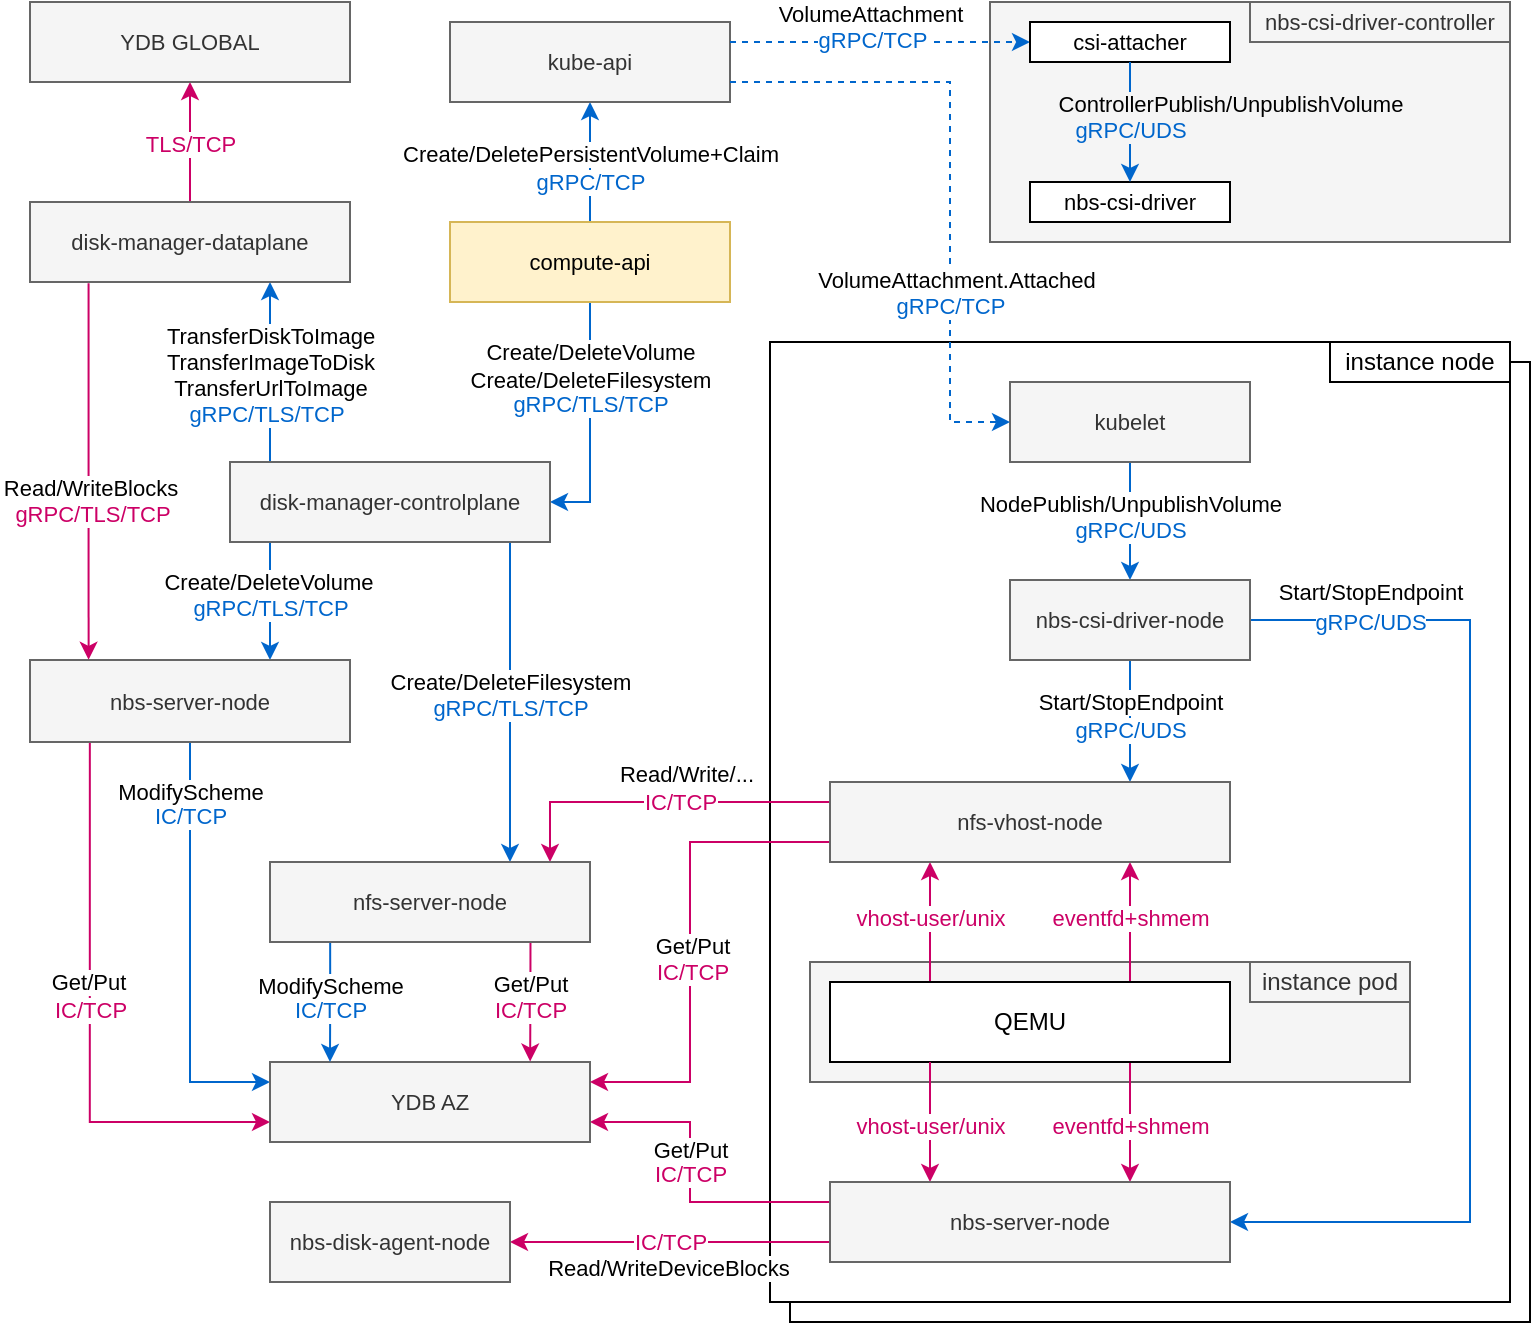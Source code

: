 <mxfile version="24.7.8">
  <diagram name="Page-1" id="2YBvvXClWsGukQMizWep">
    <mxGraphModel dx="1561" dy="542" grid="1" gridSize="10" guides="1" tooltips="1" connect="1" arrows="1" fold="1" page="1" pageScale="1" pageWidth="850" pageHeight="1100" math="0" shadow="0">
      <root>
        <mxCell id="0" />
        <mxCell id="1" parent="0" />
        <mxCell id="SC2MUnvsw7bclkBW79nd-76" value="" style="rounded=0;whiteSpace=wrap;html=1;fillColor=#f5f5f5;fontColor=#333333;strokeColor=#666666;" vertex="1" parent="1">
          <mxGeometry x="200" y="140" width="260" height="120" as="geometry" />
        </mxCell>
        <mxCell id="Xv-uowMnBE21GLggtnpt-47" style="edgeStyle=orthogonalEdgeStyle;rounded=0;orthogonalLoop=1;jettySize=auto;html=1;entryX=0.75;entryY=0;entryDx=0;entryDy=0;strokeColor=#0066CC;exitX=0.25;exitY=1;exitDx=0;exitDy=0;" parent="1" source="_0tyfMGEkezi1Wn5K47d-30" target="mKCn0pQEpmRzFZVJy1wr-6" edge="1">
          <mxGeometry relative="1" as="geometry">
            <Array as="points">
              <mxPoint x="-160" y="406" />
            </Array>
          </mxGeometry>
        </mxCell>
        <mxCell id="Xv-uowMnBE21GLggtnpt-48" value="gRPC/TLS/TCP" style="edgeLabel;html=1;align=center;verticalAlign=middle;resizable=0;points=[];fontColor=#0066CC;" parent="Xv-uowMnBE21GLggtnpt-47" vertex="1" connectable="0">
          <mxGeometry x="-0.001" relative="1" as="geometry">
            <mxPoint y="17" as="offset" />
          </mxGeometry>
        </mxCell>
        <mxCell id="Xv-uowMnBE21GLggtnpt-68" value="Create/DeleteVolume" style="edgeLabel;html=1;align=center;verticalAlign=middle;resizable=0;points=[];" parent="Xv-uowMnBE21GLggtnpt-47" vertex="1" connectable="0">
          <mxGeometry x="-0.856" relative="1" as="geometry">
            <mxPoint x="-19" y="24" as="offset" />
          </mxGeometry>
        </mxCell>
        <mxCell id="mKCn0pQEpmRzFZVJy1wr-146" value="" style="rounded=0;whiteSpace=wrap;html=1;verticalAlign=top;align=left;labelBackgroundColor=none;" parent="1" vertex="1">
          <mxGeometry x="100" y="320" width="370" height="480" as="geometry" />
        </mxCell>
        <mxCell id="mKCn0pQEpmRzFZVJy1wr-39" value="" style="rounded=0;whiteSpace=wrap;html=1;verticalAlign=top;align=left;labelBackgroundColor=none;" parent="1" vertex="1">
          <mxGeometry x="90" y="310" width="370" height="480" as="geometry" />
        </mxCell>
        <mxCell id="Xv-uowMnBE21GLggtnpt-5" style="edgeStyle=orthogonalEdgeStyle;rounded=0;orthogonalLoop=1;jettySize=auto;html=1;entryX=0.5;entryY=0;entryDx=0;entryDy=0;strokeColor=#0066CC;exitX=0.5;exitY=1;exitDx=0;exitDy=0;" parent="1" source="mKCn0pQEpmRzFZVJy1wr-2" target="mKCn0pQEpmRzFZVJy1wr-4" edge="1">
          <mxGeometry relative="1" as="geometry" />
        </mxCell>
        <mxCell id="Xv-uowMnBE21GLggtnpt-7" value="gRPC/UDS" style="edgeLabel;html=1;align=center;verticalAlign=middle;resizable=0;points=[];fontColor=#0066CC;" parent="Xv-uowMnBE21GLggtnpt-5" vertex="1" connectable="0">
          <mxGeometry x="-0.017" relative="1" as="geometry">
            <mxPoint y="5" as="offset" />
          </mxGeometry>
        </mxCell>
        <mxCell id="SC2MUnvsw7bclkBW79nd-106" value="NodePublish/UnpublishVolume" style="edgeLabel;html=1;align=center;verticalAlign=middle;resizable=0;points=[];" vertex="1" connectable="0" parent="Xv-uowMnBE21GLggtnpt-5">
          <mxGeometry x="-0.503" relative="1" as="geometry">
            <mxPoint y="6" as="offset" />
          </mxGeometry>
        </mxCell>
        <mxCell id="mKCn0pQEpmRzFZVJy1wr-2" value="kubelet" style="rounded=0;whiteSpace=wrap;html=1;fontSize=11;fillColor=#f5f5f5;strokeColor=#666666;fontColor=#333333;" parent="1" vertex="1">
          <mxGeometry x="210" y="330" width="120" height="40" as="geometry" />
        </mxCell>
        <mxCell id="Xv-uowMnBE21GLggtnpt-4" style="edgeStyle=orthogonalEdgeStyle;rounded=0;orthogonalLoop=1;jettySize=auto;html=1;entryX=0.75;entryY=0;entryDx=0;entryDy=0;strokeColor=#0066CC;exitX=0.5;exitY=1;exitDx=0;exitDy=0;" parent="1" source="mKCn0pQEpmRzFZVJy1wr-4" target="_0tyfMGEkezi1Wn5K47d-60" edge="1">
          <mxGeometry relative="1" as="geometry" />
        </mxCell>
        <mxCell id="Xv-uowMnBE21GLggtnpt-21" value="gRPC/UDS" style="edgeLabel;html=1;align=center;verticalAlign=middle;resizable=0;points=[];fontColor=#0066CC;" parent="Xv-uowMnBE21GLggtnpt-4" vertex="1" connectable="0">
          <mxGeometry x="-0.032" relative="1" as="geometry">
            <mxPoint y="5" as="offset" />
          </mxGeometry>
        </mxCell>
        <mxCell id="qlmGw0hflqmHRQ1-sKof-2" value="Start/StopEndpoint" style="edgeLabel;html=1;align=center;verticalAlign=middle;resizable=0;points=[];" parent="Xv-uowMnBE21GLggtnpt-4" vertex="1" connectable="0">
          <mxGeometry x="0.738" y="-2" relative="1" as="geometry">
            <mxPoint x="2" y="-32" as="offset" />
          </mxGeometry>
        </mxCell>
        <mxCell id="Xv-uowMnBE21GLggtnpt-31" style="edgeStyle=orthogonalEdgeStyle;rounded=0;orthogonalLoop=1;jettySize=auto;html=1;exitX=1;exitY=0.5;exitDx=0;exitDy=0;entryX=1;entryY=0.5;entryDx=0;entryDy=0;fontColor=#0066CC;strokeColor=#0066CC;" parent="1" source="mKCn0pQEpmRzFZVJy1wr-4" target="mKCn0pQEpmRzFZVJy1wr-47" edge="1">
          <mxGeometry relative="1" as="geometry">
            <Array as="points">
              <mxPoint x="440" y="449" />
              <mxPoint x="440" y="750" />
            </Array>
          </mxGeometry>
        </mxCell>
        <mxCell id="Xv-uowMnBE21GLggtnpt-32" value="gRPC/UDS" style="edgeLabel;html=1;align=center;verticalAlign=middle;resizable=0;points=[];fontColor=#0066CC;" parent="Xv-uowMnBE21GLggtnpt-31" vertex="1" connectable="0">
          <mxGeometry x="-0.022" relative="1" as="geometry">
            <mxPoint x="-50" y="-149" as="offset" />
          </mxGeometry>
        </mxCell>
        <mxCell id="qlmGw0hflqmHRQ1-sKof-6" value="Start/StopEndpoint" style="edgeLabel;html=1;align=center;verticalAlign=middle;resizable=0;points=[];" parent="Xv-uowMnBE21GLggtnpt-31" vertex="1" connectable="0">
          <mxGeometry x="-0.296" y="1" relative="1" as="geometry">
            <mxPoint x="-51" y="-91" as="offset" />
          </mxGeometry>
        </mxCell>
        <mxCell id="mKCn0pQEpmRzFZVJy1wr-4" value="nbs-csi-driver-node" style="rounded=0;whiteSpace=wrap;html=1;fontSize=11;fillColor=#f5f5f5;fontColor=#333333;strokeColor=#666666;" parent="1" vertex="1">
          <mxGeometry x="210" y="429" width="120" height="40" as="geometry" />
        </mxCell>
        <mxCell id="Xv-uowMnBE21GLggtnpt-45" value="" style="edgeStyle=orthogonalEdgeStyle;rounded=0;orthogonalLoop=1;jettySize=auto;html=1;entryX=0;entryY=0.75;entryDx=0;entryDy=0;exitX=0.187;exitY=1;exitDx=0;exitDy=0;strokeColor=#CC0066;exitPerimeter=0;" parent="1" source="mKCn0pQEpmRzFZVJy1wr-6" target="mKCn0pQEpmRzFZVJy1wr-110" edge="1">
          <mxGeometry x="-0.032" relative="1" as="geometry">
            <mxPoint x="-220.16" y="481.005" as="sourcePoint" />
            <mxPoint x="-140" y="679.8" as="targetPoint" />
            <Array as="points">
              <mxPoint x="-250" y="700" />
            </Array>
            <mxPoint as="offset" />
          </mxGeometry>
        </mxCell>
        <mxCell id="Xv-uowMnBE21GLggtnpt-59" value="IC/TCP" style="edgeLabel;html=1;align=center;verticalAlign=middle;resizable=0;points=[];fontColor=#CC0066;" parent="Xv-uowMnBE21GLggtnpt-45" vertex="1" connectable="0">
          <mxGeometry x="0.031" y="-1" relative="1" as="geometry">
            <mxPoint x="1" y="-11" as="offset" />
          </mxGeometry>
        </mxCell>
        <mxCell id="Xv-uowMnBE21GLggtnpt-77" value="Get/Put" style="edgeLabel;html=1;align=center;verticalAlign=middle;resizable=0;points=[];" parent="Xv-uowMnBE21GLggtnpt-45" vertex="1" connectable="0">
          <mxGeometry x="-0.086" relative="1" as="geometry">
            <mxPoint x="-1" y="-8" as="offset" />
          </mxGeometry>
        </mxCell>
        <mxCell id="Xv-uowMnBE21GLggtnpt-50" style="edgeStyle=orthogonalEdgeStyle;rounded=0;orthogonalLoop=1;jettySize=auto;html=1;entryX=0;entryY=0.25;entryDx=0;entryDy=0;exitX=0.5;exitY=1;exitDx=0;exitDy=0;strokeColor=#0066CC;" parent="1" source="mKCn0pQEpmRzFZVJy1wr-6" target="mKCn0pQEpmRzFZVJy1wr-110" edge="1">
          <mxGeometry relative="1" as="geometry">
            <Array as="points">
              <mxPoint x="-200" y="680" />
            </Array>
          </mxGeometry>
        </mxCell>
        <mxCell id="Xv-uowMnBE21GLggtnpt-75" value="IC/TCP" style="edgeLabel;html=1;align=center;verticalAlign=middle;resizable=0;points=[];fontColor=#0066CC;" parent="Xv-uowMnBE21GLggtnpt-50" vertex="1" connectable="0">
          <mxGeometry x="-0.466" y="-1" relative="1" as="geometry">
            <mxPoint x="1" y="-19" as="offset" />
          </mxGeometry>
        </mxCell>
        <mxCell id="Xv-uowMnBE21GLggtnpt-76" value="ModifyScheme" style="edgeLabel;html=1;align=center;verticalAlign=middle;resizable=0;points=[];" parent="Xv-uowMnBE21GLggtnpt-50" vertex="1" connectable="0">
          <mxGeometry x="-0.62" y="-1" relative="1" as="geometry">
            <mxPoint x="1" y="-15" as="offset" />
          </mxGeometry>
        </mxCell>
        <mxCell id="mKCn0pQEpmRzFZVJy1wr-6" value="nbs-server-node" style="rounded=0;whiteSpace=wrap;html=1;fontSize=11;fillColor=#f5f5f5;fontColor=#333333;strokeColor=#666666;" parent="1" vertex="1">
          <mxGeometry x="-280" y="469" width="160" height="41" as="geometry" />
        </mxCell>
        <mxCell id="mKCn0pQEpmRzFZVJy1wr-111" style="edgeStyle=orthogonalEdgeStyle;rounded=0;orthogonalLoop=1;jettySize=auto;html=1;entryX=1;entryY=0.75;entryDx=0;entryDy=0;strokeColor=#CC0066;startArrow=none;startFill=0;exitX=0;exitY=0.25;exitDx=0;exitDy=0;" parent="1" source="mKCn0pQEpmRzFZVJy1wr-47" target="mKCn0pQEpmRzFZVJy1wr-110" edge="1">
          <mxGeometry relative="1" as="geometry">
            <mxPoint x="30" y="740" as="sourcePoint" />
            <mxPoint x="-80" y="570" as="targetPoint" />
            <Array as="points">
              <mxPoint x="50" y="740" />
              <mxPoint x="50" y="700" />
            </Array>
          </mxGeometry>
        </mxCell>
        <mxCell id="mKCn0pQEpmRzFZVJy1wr-112" value="IC/TCP" style="edgeLabel;html=1;align=center;verticalAlign=middle;resizable=0;points=[];fontColor=#CC0066;" parent="mKCn0pQEpmRzFZVJy1wr-111" vertex="1" connectable="0">
          <mxGeometry x="0.011" y="-1" relative="1" as="geometry">
            <mxPoint x="-1" y="-3" as="offset" />
          </mxGeometry>
        </mxCell>
        <mxCell id="Xv-uowMnBE21GLggtnpt-70" value="Get/Put" style="edgeLabel;html=1;align=center;verticalAlign=middle;resizable=0;points=[];" parent="mKCn0pQEpmRzFZVJy1wr-111" vertex="1" connectable="0">
          <mxGeometry x="0.294" y="1" relative="1" as="geometry">
            <mxPoint x="1" y="7" as="offset" />
          </mxGeometry>
        </mxCell>
        <mxCell id="_0tyfMGEkezi1Wn5K47d-6" style="edgeStyle=orthogonalEdgeStyle;rounded=0;orthogonalLoop=1;jettySize=auto;html=1;exitX=0;exitY=0.75;exitDx=0;exitDy=0;strokeColor=#CC0066;entryX=1;entryY=0.5;entryDx=0;entryDy=0;" parent="1" source="mKCn0pQEpmRzFZVJy1wr-47" target="_0tyfMGEkezi1Wn5K47d-5" edge="1">
          <mxGeometry relative="1" as="geometry">
            <mxPoint x="120" y="750" as="sourcePoint" />
            <mxPoint x="25.0" y="640" as="targetPoint" />
            <Array as="points" />
          </mxGeometry>
        </mxCell>
        <mxCell id="SC2MUnvsw7bclkBW79nd-87" value="Read/WriteDeviceBlocks" style="edgeLabel;html=1;align=center;verticalAlign=middle;resizable=0;points=[];" vertex="1" connectable="0" parent="_0tyfMGEkezi1Wn5K47d-6">
          <mxGeometry x="0.327" relative="1" as="geometry">
            <mxPoint x="25" y="13" as="offset" />
          </mxGeometry>
        </mxCell>
        <mxCell id="SC2MUnvsw7bclkBW79nd-88" value="IC/TCP" style="edgeLabel;html=1;align=center;verticalAlign=middle;resizable=0;points=[];fontColor=#CC0066;" vertex="1" connectable="0" parent="_0tyfMGEkezi1Wn5K47d-6">
          <mxGeometry x="-0.42" relative="1" as="geometry">
            <mxPoint x="-34" as="offset" />
          </mxGeometry>
        </mxCell>
        <mxCell id="mKCn0pQEpmRzFZVJy1wr-110" value="YDB AZ" style="rounded=0;whiteSpace=wrap;html=1;fontSize=11;fillColor=#f5f5f5;fontColor=#333333;strokeColor=#666666;" parent="1" vertex="1">
          <mxGeometry x="-160" y="670" width="160" height="40" as="geometry" />
        </mxCell>
        <mxCell id="_0tyfMGEkezi1Wn5K47d-5" value="nbs-disk-agent-node" style="rounded=0;whiteSpace=wrap;html=1;fontSize=11;fillColor=#f5f5f5;fontColor=#333333;strokeColor=#666666;" parent="1" vertex="1">
          <mxGeometry x="-160" y="740" width="120" height="40" as="geometry" />
        </mxCell>
        <mxCell id="_0tyfMGEkezi1Wn5K47d-42" style="edgeStyle=orthogonalEdgeStyle;rounded=0;orthogonalLoop=1;jettySize=auto;html=1;entryX=1;entryY=0.5;entryDx=0;entryDy=0;strokeColor=#0066CC;exitX=0.5;exitY=1;exitDx=0;exitDy=0;" parent="1" source="_0tyfMGEkezi1Wn5K47d-29" target="_0tyfMGEkezi1Wn5K47d-30" edge="1">
          <mxGeometry relative="1" as="geometry">
            <Array as="points" />
          </mxGeometry>
        </mxCell>
        <mxCell id="qlmGw0hflqmHRQ1-sKof-3" value="Create/DeleteVolume&lt;div&gt;Create/DeleteFilesystem&lt;/div&gt;" style="edgeLabel;html=1;align=center;verticalAlign=middle;resizable=0;points=[];labelBackgroundColor=default;" parent="_0tyfMGEkezi1Wn5K47d-42" vertex="1" connectable="0">
          <mxGeometry x="-0.436" y="-3" relative="1" as="geometry">
            <mxPoint x="3" y="-2" as="offset" />
          </mxGeometry>
        </mxCell>
        <mxCell id="SC2MUnvsw7bclkBW79nd-101" value="gRPC/TLS/TCP" style="edgeLabel;html=1;align=center;verticalAlign=middle;resizable=0;points=[];fontColor=#0066CC;" vertex="1" connectable="0" parent="_0tyfMGEkezi1Wn5K47d-42">
          <mxGeometry x="0.287" y="-2" relative="1" as="geometry">
            <mxPoint x="2" y="-26" as="offset" />
          </mxGeometry>
        </mxCell>
        <mxCell id="SC2MUnvsw7bclkBW79nd-63" style="edgeStyle=orthogonalEdgeStyle;rounded=0;orthogonalLoop=1;jettySize=auto;html=1;strokeColor=#0066CC;exitX=0.5;exitY=0;exitDx=0;exitDy=0;entryX=0.5;entryY=1;entryDx=0;entryDy=0;" edge="1" parent="1" source="_0tyfMGEkezi1Wn5K47d-29" target="SC2MUnvsw7bclkBW79nd-46">
          <mxGeometry relative="1" as="geometry">
            <mxPoint x="270" y="140" as="targetPoint" />
            <Array as="points">
              <mxPoint y="230" />
              <mxPoint y="230" />
            </Array>
          </mxGeometry>
        </mxCell>
        <mxCell id="SC2MUnvsw7bclkBW79nd-64" value="gRPC/TCP" style="edgeLabel;html=1;align=center;verticalAlign=middle;resizable=0;points=[];fontColor=#0066CC;" vertex="1" connectable="0" parent="SC2MUnvsw7bclkBW79nd-63">
          <mxGeometry x="-0.066" y="2" relative="1" as="geometry">
            <mxPoint x="2" y="8" as="offset" />
          </mxGeometry>
        </mxCell>
        <mxCell id="SC2MUnvsw7bclkBW79nd-73" value="Create/DeletePersistentVolume+Claim" style="edgeLabel;html=1;align=center;verticalAlign=middle;resizable=0;points=[];" vertex="1" connectable="0" parent="SC2MUnvsw7bclkBW79nd-63">
          <mxGeometry x="0.467" y="-1" relative="1" as="geometry">
            <mxPoint x="-1" y="10" as="offset" />
          </mxGeometry>
        </mxCell>
        <mxCell id="VRwGNVWa2ceTCC_4Sq0K-3" style="edgeStyle=orthogonalEdgeStyle;rounded=0;orthogonalLoop=1;jettySize=auto;html=1;entryX=0.75;entryY=1;entryDx=0;entryDy=0;strokeColor=#0066CC;exitX=0.125;exitY=-0.001;exitDx=0;exitDy=0;exitPerimeter=0;" parent="1" source="_0tyfMGEkezi1Wn5K47d-30" target="_0tyfMGEkezi1Wn5K47d-32" edge="1">
          <mxGeometry relative="1" as="geometry">
            <Array as="points" />
          </mxGeometry>
        </mxCell>
        <mxCell id="SC2MUnvsw7bclkBW79nd-95" value="gRPC/TLS/TCP" style="edgeLabel;html=1;align=center;verticalAlign=middle;resizable=0;points=[];fontColor=#0066CC;" vertex="1" connectable="0" parent="VRwGNVWa2ceTCC_4Sq0K-3">
          <mxGeometry x="-0.317" y="2" relative="1" as="geometry">
            <mxPoint y="6" as="offset" />
          </mxGeometry>
        </mxCell>
        <mxCell id="SC2MUnvsw7bclkBW79nd-103" value="TransferDiskToImage&lt;div&gt;TransferImageToDisk&lt;/div&gt;&lt;div&gt;TransferUrlToImage&lt;/div&gt;" style="edgeLabel;html=1;align=center;verticalAlign=middle;resizable=0;points=[];" vertex="1" connectable="0" parent="VRwGNVWa2ceTCC_4Sq0K-3">
          <mxGeometry x="0.478" relative="1" as="geometry">
            <mxPoint y="16" as="offset" />
          </mxGeometry>
        </mxCell>
        <mxCell id="Xv-uowMnBE21GLggtnpt-38" style="edgeStyle=orthogonalEdgeStyle;rounded=0;orthogonalLoop=1;jettySize=auto;html=1;strokeColor=#0066CC;entryX=0.75;entryY=0;entryDx=0;entryDy=0;exitX=0.875;exitY=0.993;exitDx=0;exitDy=0;exitPerimeter=0;" parent="1" source="_0tyfMGEkezi1Wn5K47d-30" target="_0tyfMGEkezi1Wn5K47d-61" edge="1">
          <mxGeometry relative="1" as="geometry">
            <mxPoint x="-35" y="530" as="targetPoint" />
            <Array as="points" />
            <mxPoint x="-60" y="390" as="sourcePoint" />
          </mxGeometry>
        </mxCell>
        <mxCell id="Xv-uowMnBE21GLggtnpt-67" value="Create/DeleteFilesystem" style="edgeLabel;html=1;align=center;verticalAlign=middle;resizable=0;points=[];" parent="Xv-uowMnBE21GLggtnpt-38" vertex="1" connectable="0">
          <mxGeometry x="-0.437" y="-1" relative="1" as="geometry">
            <mxPoint x="1" y="25" as="offset" />
          </mxGeometry>
        </mxCell>
        <mxCell id="SC2MUnvsw7bclkBW79nd-89" value="gRPC/TLS/TCP" style="edgeLabel;html=1;align=center;verticalAlign=middle;resizable=0;points=[];fontColor=#0066CC;" vertex="1" connectable="0" parent="Xv-uowMnBE21GLggtnpt-38">
          <mxGeometry x="0.415" relative="1" as="geometry">
            <mxPoint y="-30" as="offset" />
          </mxGeometry>
        </mxCell>
        <mxCell id="_0tyfMGEkezi1Wn5K47d-30" value="disk-manager-controlplane&lt;span style=&quot;color: rgba(0, 0, 0, 0); font-family: monospace; font-size: 0px; text-align: start; text-wrap: nowrap;&quot;&gt;%3CmxGraphModel%3E%3Croot%3E%3CmxCell%20id%3D%220%22%2F%3E%3CmxCell%20id%3D%221%22%20parent%3D%220%22%2F%3E%3CmxCell%20id%3D%222%22%20value%3D%22kubelet%22%20style%3D%22rounded%3D0%3BwhiteSpace%3Dwrap%3Bhtml%3D1%3BfontSize%3D11%3BfillColor%3D%23f5f5f5%3BstrokeColor%3D%23666666%3BfontColor%3D%23333333%3B%22%20vertex%3D%221%22%20parent%3D%221%22%3E%3CmxGeometry%20x%3D%22180%22%20y%3D%22360%22%20width%3D%22110%22%20height%3D%2240%22%20as%3D%22geometry%22%2F%3E%3C%2FmxCell%3E%3C%2Froot%3E%3C%2FmxGraphModel%3E&lt;/span&gt;" style="rounded=0;whiteSpace=wrap;html=1;fontSize=11;fillColor=#f5f5f5;strokeColor=#666666;fontColor=#333333;" parent="1" vertex="1">
          <mxGeometry x="-180" y="370" width="160" height="40" as="geometry" />
        </mxCell>
        <mxCell id="VRwGNVWa2ceTCC_4Sq0K-6" style="edgeStyle=orthogonalEdgeStyle;rounded=0;orthogonalLoop=1;jettySize=auto;html=1;entryX=0.5;entryY=1;entryDx=0;entryDy=0;strokeColor=#CC0066;exitX=0.5;exitY=0;exitDx=0;exitDy=0;" parent="1" source="_0tyfMGEkezi1Wn5K47d-32" target="VRwGNVWa2ceTCC_4Sq0K-11" edge="1">
          <mxGeometry relative="1" as="geometry">
            <Array as="points" />
            <mxPoint x="50" y="89.69" as="sourcePoint" />
            <mxPoint x="160" y="89.69" as="targetPoint" />
          </mxGeometry>
        </mxCell>
        <mxCell id="VRwGNVWa2ceTCC_4Sq0K-10" value="TLS/TCP" style="edgeLabel;html=1;align=center;verticalAlign=middle;resizable=0;points=[];fontColor=#CC0066;" parent="VRwGNVWa2ceTCC_4Sq0K-6" vertex="1" connectable="0">
          <mxGeometry x="0.293" y="1" relative="1" as="geometry">
            <mxPoint x="1" y="10" as="offset" />
          </mxGeometry>
        </mxCell>
        <mxCell id="Xv-uowMnBE21GLggtnpt-39" style="edgeStyle=orthogonalEdgeStyle;rounded=0;orthogonalLoop=1;jettySize=auto;html=1;strokeColor=#CC0066;exitX=0.183;exitY=1.016;exitDx=0;exitDy=0;exitPerimeter=0;entryX=0.181;entryY=-0.002;entryDx=0;entryDy=0;entryPerimeter=0;" parent="1" source="_0tyfMGEkezi1Wn5K47d-32" target="mKCn0pQEpmRzFZVJy1wr-6" edge="1">
          <mxGeometry relative="1" as="geometry">
            <mxPoint x="-140.04" y="85.85" as="sourcePoint" />
            <mxPoint x="-250" y="469" as="targetPoint" />
            <Array as="points">
              <mxPoint x="-251" y="469" />
            </Array>
          </mxGeometry>
        </mxCell>
        <mxCell id="Xv-uowMnBE21GLggtnpt-60" value="gRPC/TLS/TCP" style="edgeLabel;html=1;align=center;verticalAlign=middle;resizable=0;points=[];fontColor=#CC0066;" parent="Xv-uowMnBE21GLggtnpt-39" vertex="1" connectable="0">
          <mxGeometry x="-0.007" y="-1" relative="1" as="geometry">
            <mxPoint x="2" y="22" as="offset" />
          </mxGeometry>
        </mxCell>
        <mxCell id="Xv-uowMnBE21GLggtnpt-64" value="Read/WriteBlocks" style="edgeLabel;html=1;align=center;verticalAlign=middle;resizable=0;points=[];" parent="Xv-uowMnBE21GLggtnpt-39" vertex="1" connectable="0">
          <mxGeometry x="-0.106" y="4" relative="1" as="geometry">
            <mxPoint x="-4" y="18" as="offset" />
          </mxGeometry>
        </mxCell>
        <mxCell id="_0tyfMGEkezi1Wn5K47d-32" value="disk-manager-dataplane&lt;span style=&quot;color: rgba(0, 0, 0, 0); font-family: monospace; font-size: 0px; text-align: start; text-wrap: nowrap;&quot;&gt;%3CmxGraphModel%3E%3Croot%3E%3CmxCell%20id%3D%220%22%2F%3E%3CmxCell%20id%3D%221%22%20parent%3D%220%22%2F%3E%3CmxCell%20id%3D%222%22%20value%3D%22kubelet%22%20style%3D%22rounded%3D0%3BwhiteSpace%3Dwrap%3Bhtml%3D1%3BfontSize%3D11%3BfillColor%3D%23f5f5f5%3BstrokeColor%3D%23666666%3BfontColor%3D%23333333%3B%22%20vertex%3D%221%22%20parent%3D%221%22%3E%3CmxGeometry%20x%3D%22180%22%20y%3D%22360%22%20width%3D%22110%22%20height%3D%2240%22%20as%3D%22geometry%22%2F%3E%3C%2FmxCell%3E%3C%2Froot%3E%3C%2FmxGraphModel%3E&lt;/span&gt;" style="rounded=0;whiteSpace=wrap;html=1;fontSize=11;fillColor=#f5f5f5;strokeColor=#666666;fontColor=#333333;" parent="1" vertex="1">
          <mxGeometry x="-280" y="240" width="160" height="40" as="geometry" />
        </mxCell>
        <mxCell id="mKCn0pQEpmRzFZVJy1wr-7" value="" style="rounded=0;whiteSpace=wrap;html=1;fontSize=11;fillColor=#f5f5f5;fontColor=#333333;strokeColor=#666666;" parent="1" vertex="1">
          <mxGeometry x="110" y="620" width="300" height="60" as="geometry" />
        </mxCell>
        <mxCell id="_0tyfMGEkezi1Wn5K47d-53" style="edgeStyle=orthogonalEdgeStyle;rounded=0;orthogonalLoop=1;jettySize=auto;html=1;exitX=0.75;exitY=1;exitDx=0;exitDy=0;entryX=0.75;entryY=0;entryDx=0;entryDy=0;strokeColor=#CC0066;" parent="1" source="_0tyfMGEkezi1Wn5K47d-24" target="mKCn0pQEpmRzFZVJy1wr-47" edge="1">
          <mxGeometry relative="1" as="geometry">
            <mxPoint x="298" y="640" as="sourcePoint" />
            <mxPoint x="298" y="580" as="targetPoint" />
          </mxGeometry>
        </mxCell>
        <mxCell id="_0tyfMGEkezi1Wn5K47d-56" value="&lt;font color=&quot;#cc0066&quot;&gt;eventfd+shmem&lt;/font&gt;" style="edgeLabel;html=1;align=center;verticalAlign=middle;resizable=0;points=[];" parent="_0tyfMGEkezi1Wn5K47d-53" vertex="1" connectable="0">
          <mxGeometry x="0.03" relative="1" as="geometry">
            <mxPoint y="1" as="offset" />
          </mxGeometry>
        </mxCell>
        <mxCell id="VRwGNVWa2ceTCC_4Sq0K-44" style="edgeStyle=orthogonalEdgeStyle;rounded=0;orthogonalLoop=1;jettySize=auto;html=1;exitX=0.25;exitY=0;exitDx=0;exitDy=0;entryX=0.25;entryY=1;entryDx=0;entryDy=0;strokeColor=#CC0066;" parent="1" source="_0tyfMGEkezi1Wn5K47d-24" target="_0tyfMGEkezi1Wn5K47d-60" edge="1">
          <mxGeometry relative="1" as="geometry" />
        </mxCell>
        <mxCell id="VRwGNVWa2ceTCC_4Sq0K-45" style="edgeStyle=orthogonalEdgeStyle;rounded=0;orthogonalLoop=1;jettySize=auto;html=1;exitX=0.75;exitY=0;exitDx=0;exitDy=0;strokeColor=#CC0066;entryX=0.75;entryY=1;entryDx=0;entryDy=0;" parent="1" source="_0tyfMGEkezi1Wn5K47d-24" target="_0tyfMGEkezi1Wn5K47d-60" edge="1">
          <mxGeometry relative="1" as="geometry">
            <mxPoint x="-90" y="860" as="targetPoint" />
          </mxGeometry>
        </mxCell>
        <mxCell id="Xv-uowMnBE21GLggtnpt-18" value="eventfd+shmem" style="edgeLabel;html=1;align=center;verticalAlign=middle;resizable=0;points=[];fontColor=#CC0066;" parent="VRwGNVWa2ceTCC_4Sq0K-45" vertex="1" connectable="0">
          <mxGeometry x="0.017" relative="1" as="geometry">
            <mxPoint y="-2" as="offset" />
          </mxGeometry>
        </mxCell>
        <mxCell id="_0tyfMGEkezi1Wn5K47d-24" value="QEMU" style="rounded=0;whiteSpace=wrap;html=1;" parent="1" vertex="1">
          <mxGeometry x="120" y="630" width="200" height="40" as="geometry" />
        </mxCell>
        <mxCell id="_0tyfMGEkezi1Wn5K47d-28" style="edgeStyle=orthogonalEdgeStyle;rounded=0;orthogonalLoop=1;jettySize=auto;html=1;entryX=0.25;entryY=0;entryDx=0;entryDy=0;strokeColor=#CC0066;exitX=0.25;exitY=1;exitDx=0;exitDy=0;" parent="1" source="_0tyfMGEkezi1Wn5K47d-24" target="mKCn0pQEpmRzFZVJy1wr-47" edge="1">
          <mxGeometry relative="1" as="geometry" />
        </mxCell>
        <mxCell id="_0tyfMGEkezi1Wn5K47d-44" value="&lt;font color=&quot;#cc0066&quot;&gt;vhost-user/unix&lt;/font&gt;" style="edgeLabel;html=1;align=center;verticalAlign=middle;resizable=0;points=[];" parent="_0tyfMGEkezi1Wn5K47d-28" vertex="1" connectable="0">
          <mxGeometry x="-0.159" y="-1" relative="1" as="geometry">
            <mxPoint x="1" y="7" as="offset" />
          </mxGeometry>
        </mxCell>
        <mxCell id="mKCn0pQEpmRzFZVJy1wr-47" value="nbs-server-node" style="rounded=0;whiteSpace=wrap;html=1;fontSize=11;fillColor=#f5f5f5;fontColor=#333333;strokeColor=#666666;" parent="1" vertex="1">
          <mxGeometry x="120" y="730" width="200" height="40" as="geometry" />
        </mxCell>
        <mxCell id="VRwGNVWa2ceTCC_4Sq0K-38" style="edgeStyle=orthogonalEdgeStyle;rounded=0;orthogonalLoop=1;jettySize=auto;html=1;strokeColor=#CC0066;entryX=1;entryY=0.25;entryDx=0;entryDy=0;exitX=0;exitY=0.75;exitDx=0;exitDy=0;" parent="1" source="_0tyfMGEkezi1Wn5K47d-60" target="mKCn0pQEpmRzFZVJy1wr-110" edge="1">
          <mxGeometry relative="1" as="geometry">
            <Array as="points">
              <mxPoint x="50" y="560" />
              <mxPoint x="50" y="680" />
            </Array>
          </mxGeometry>
        </mxCell>
        <mxCell id="VRwGNVWa2ceTCC_4Sq0K-57" value="IC/TCP" style="edgeLabel;html=1;align=center;verticalAlign=middle;resizable=0;points=[];fontColor=#CC0066;" parent="VRwGNVWa2ceTCC_4Sq0K-38" vertex="1" connectable="0">
          <mxGeometry x="0.02" relative="1" as="geometry">
            <mxPoint x="1" y="12" as="offset" />
          </mxGeometry>
        </mxCell>
        <mxCell id="qlmGw0hflqmHRQ1-sKof-7" value="Get/Put" style="edgeLabel;html=1;align=center;verticalAlign=middle;resizable=0;points=[];" parent="VRwGNVWa2ceTCC_4Sq0K-38" vertex="1" connectable="0">
          <mxGeometry x="-0.919" y="1" relative="1" as="geometry">
            <mxPoint x="-60" y="51" as="offset" />
          </mxGeometry>
        </mxCell>
        <mxCell id="Xv-uowMnBE21GLggtnpt-9" style="edgeStyle=orthogonalEdgeStyle;rounded=0;orthogonalLoop=1;jettySize=auto;html=1;exitX=0;exitY=0.25;exitDx=0;exitDy=0;entryX=0.876;entryY=0.001;entryDx=0;entryDy=0;strokeColor=#CC0066;entryPerimeter=0;" parent="1" source="_0tyfMGEkezi1Wn5K47d-60" target="_0tyfMGEkezi1Wn5K47d-61" edge="1">
          <mxGeometry relative="1" as="geometry">
            <Array as="points">
              <mxPoint x="-20" y="540" />
              <mxPoint x="-20" y="570" />
            </Array>
          </mxGeometry>
        </mxCell>
        <mxCell id="Xv-uowMnBE21GLggtnpt-11" value="IC/TCP" style="edgeLabel;html=1;align=center;verticalAlign=middle;resizable=0;points=[];fontColor=#CC0066;" parent="Xv-uowMnBE21GLggtnpt-9" vertex="1" connectable="0">
          <mxGeometry x="-0.01" relative="1" as="geometry">
            <mxPoint x="9" as="offset" />
          </mxGeometry>
        </mxCell>
        <mxCell id="Xv-uowMnBE21GLggtnpt-79" value="Read/Write/..." style="edgeLabel;html=1;align=center;verticalAlign=middle;resizable=0;points=[];" parent="Xv-uowMnBE21GLggtnpt-9" vertex="1" connectable="0">
          <mxGeometry x="0.532" y="-1" relative="1" as="geometry">
            <mxPoint x="58" y="-13" as="offset" />
          </mxGeometry>
        </mxCell>
        <mxCell id="_0tyfMGEkezi1Wn5K47d-60" value="nfs-vhost-node" style="rounded=0;whiteSpace=wrap;html=1;fontSize=11;fillColor=#f5f5f5;strokeColor=#666666;fontColor=#333333;" parent="1" vertex="1">
          <mxGeometry x="120" y="530" width="200" height="40" as="geometry" />
        </mxCell>
        <mxCell id="VRwGNVWa2ceTCC_4Sq0K-11" value="YDB GLOBAL" style="rounded=0;whiteSpace=wrap;html=1;fontSize=11;fillColor=#f5f5f5;fontColor=#333333;strokeColor=#666666;" parent="1" vertex="1">
          <mxGeometry x="-280" y="140" width="160" height="40" as="geometry" />
        </mxCell>
        <mxCell id="VRwGNVWa2ceTCC_4Sq0K-47" value="&lt;font color=&quot;#cc0066&quot;&gt;vhost-user/unix&lt;/font&gt;" style="edgeLabel;html=1;align=center;verticalAlign=middle;resizable=0;points=[];" parent="1" vertex="1" connectable="0">
          <mxGeometry x="170.0" y="597.995" as="geometry" />
        </mxCell>
        <mxCell id="Xv-uowMnBE21GLggtnpt-17" value="instance pod" style="rounded=0;whiteSpace=wrap;html=1;fillColor=#f5f5f5;fontColor=#333333;strokeColor=#666666;" parent="1" vertex="1">
          <mxGeometry x="330" y="620" width="80" height="20" as="geometry" />
        </mxCell>
        <mxCell id="Xv-uowMnBE21GLggtnpt-43" style="edgeStyle=orthogonalEdgeStyle;rounded=0;orthogonalLoop=1;jettySize=auto;html=1;exitX=0.814;exitY=0.998;exitDx=0;exitDy=0;entryX=0.813;entryY=-0.006;entryDx=0;entryDy=0;strokeColor=#CC0066;exitPerimeter=0;entryPerimeter=0;" parent="1" source="_0tyfMGEkezi1Wn5K47d-61" target="mKCn0pQEpmRzFZVJy1wr-110" edge="1">
          <mxGeometry relative="1" as="geometry" />
        </mxCell>
        <mxCell id="Xv-uowMnBE21GLggtnpt-62" value="IC/TCP" style="edgeLabel;html=1;align=center;verticalAlign=middle;resizable=0;points=[];fontColor=#CC0066;" parent="Xv-uowMnBE21GLggtnpt-43" vertex="1" connectable="0">
          <mxGeometry x="0.019" y="-1" relative="1" as="geometry">
            <mxPoint x="1" y="3" as="offset" />
          </mxGeometry>
        </mxCell>
        <mxCell id="Xv-uowMnBE21GLggtnpt-73" value="Get/Put" style="edgeLabel;html=1;align=center;verticalAlign=middle;resizable=0;points=[];" parent="Xv-uowMnBE21GLggtnpt-43" vertex="1" connectable="0">
          <mxGeometry x="-0.667" y="2" relative="1" as="geometry">
            <mxPoint x="-2" y="11" as="offset" />
          </mxGeometry>
        </mxCell>
        <mxCell id="Xv-uowMnBE21GLggtnpt-44" style="edgeStyle=orthogonalEdgeStyle;rounded=0;orthogonalLoop=1;jettySize=auto;html=1;exitX=0.188;exitY=0.998;exitDx=0;exitDy=0;strokeColor=#0066CC;exitPerimeter=0;" parent="1" source="_0tyfMGEkezi1Wn5K47d-61" edge="1">
          <mxGeometry relative="1" as="geometry">
            <mxPoint x="-130" y="610" as="sourcePoint" />
            <mxPoint x="-130" y="670" as="targetPoint" />
          </mxGeometry>
        </mxCell>
        <mxCell id="Xv-uowMnBE21GLggtnpt-61" value="IC/TCP" style="edgeLabel;html=1;align=center;verticalAlign=middle;resizable=0;points=[];fontColor=#0066CC;" parent="Xv-uowMnBE21GLggtnpt-44" vertex="1" connectable="0">
          <mxGeometry x="-0.122" relative="1" as="geometry">
            <mxPoint y="7" as="offset" />
          </mxGeometry>
        </mxCell>
        <mxCell id="Xv-uowMnBE21GLggtnpt-74" value="ModifyScheme" style="edgeLabel;html=1;align=center;verticalAlign=middle;resizable=0;points=[];" parent="Xv-uowMnBE21GLggtnpt-44" vertex="1" connectable="0">
          <mxGeometry x="-0.461" relative="1" as="geometry">
            <mxPoint y="5" as="offset" />
          </mxGeometry>
        </mxCell>
        <mxCell id="_0tyfMGEkezi1Wn5K47d-61" value="nfs-server-node" style="rounded=0;whiteSpace=wrap;html=1;fontSize=11;fillColor=#f5f5f5;strokeColor=#666666;fontColor=#333333;" parent="1" vertex="1">
          <mxGeometry x="-160" y="570" width="160" height="40" as="geometry" />
        </mxCell>
        <mxCell id="SC2MUnvsw7bclkBW79nd-46" value="kube-api" style="rounded=0;whiteSpace=wrap;html=1;fontSize=11;fillColor=#f5f5f5;strokeColor=#666666;fontColor=#333333;" vertex="1" parent="1">
          <mxGeometry x="-70" y="150" width="140" height="40" as="geometry" />
        </mxCell>
        <mxCell id="SC2MUnvsw7bclkBW79nd-66" style="edgeStyle=orthogonalEdgeStyle;rounded=0;orthogonalLoop=1;jettySize=auto;html=1;dashed=1;strokeColor=#0066CC;exitX=1;exitY=0.75;exitDx=0;exitDy=0;entryX=0;entryY=0.5;entryDx=0;entryDy=0;" edge="1" parent="1" source="SC2MUnvsw7bclkBW79nd-46" target="mKCn0pQEpmRzFZVJy1wr-2">
          <mxGeometry relative="1" as="geometry">
            <mxPoint x="360.0" y="289.97" as="sourcePoint" />
            <mxPoint x="310" y="330" as="targetPoint" />
            <Array as="points">
              <mxPoint x="180" y="180" />
              <mxPoint x="180" y="350" />
            </Array>
          </mxGeometry>
        </mxCell>
        <mxCell id="SC2MUnvsw7bclkBW79nd-67" value="gRPC/TCP" style="edgeLabel;html=1;align=center;verticalAlign=middle;resizable=0;points=[];fontColor=#0066CC;" vertex="1" connectable="0" parent="SC2MUnvsw7bclkBW79nd-66">
          <mxGeometry x="0.063" y="2" relative="1" as="geometry">
            <mxPoint x="-2" y="57" as="offset" />
          </mxGeometry>
        </mxCell>
        <mxCell id="SC2MUnvsw7bclkBW79nd-102" value="VolumeAttachment.Attached" style="edgeLabel;html=1;align=center;verticalAlign=middle;resizable=0;points=[];" vertex="1" connectable="0" parent="SC2MUnvsw7bclkBW79nd-66">
          <mxGeometry x="0.826" relative="1" as="geometry">
            <mxPoint y="-71" as="offset" />
          </mxGeometry>
        </mxCell>
        <mxCell id="SC2MUnvsw7bclkBW79nd-59" value="" style="edgeStyle=orthogonalEdgeStyle;rounded=0;orthogonalLoop=1;jettySize=auto;html=1;exitX=1;exitY=0.25;exitDx=0;exitDy=0;strokeColor=#0066CC;dashed=1;entryX=0;entryY=0.5;entryDx=0;entryDy=0;" edge="1" parent="1" source="SC2MUnvsw7bclkBW79nd-46" target="SC2MUnvsw7bclkBW79nd-78">
          <mxGeometry relative="1" as="geometry">
            <mxPoint x="780" y="260" as="sourcePoint" />
            <mxPoint x="300" y="-20" as="targetPoint" />
            <Array as="points" />
          </mxGeometry>
        </mxCell>
        <mxCell id="SC2MUnvsw7bclkBW79nd-60" value="gRPC/TCP" style="edgeLabel;html=1;align=center;verticalAlign=middle;resizable=0;points=[];labelBackgroundColor=#FFFFFF;fontColor=#0066CC;" vertex="1" connectable="0" parent="SC2MUnvsw7bclkBW79nd-59">
          <mxGeometry x="-0.059" y="1" relative="1" as="geometry">
            <mxPoint as="offset" />
          </mxGeometry>
        </mxCell>
        <mxCell id="SC2MUnvsw7bclkBW79nd-65" value="VolumeAttachment" style="edgeLabel;html=1;align=center;verticalAlign=middle;resizable=0;points=[];" vertex="1" connectable="0" parent="SC2MUnvsw7bclkBW79nd-59">
          <mxGeometry x="-0.458" relative="1" as="geometry">
            <mxPoint x="29" y="-14" as="offset" />
          </mxGeometry>
        </mxCell>
        <mxCell id="6k-ciNeuFFVRgkN2Ee7Q-1" value="instance node" style="rounded=0;whiteSpace=wrap;html=1;" parent="1" vertex="1">
          <mxGeometry x="370" y="310" width="90" height="20" as="geometry" />
        </mxCell>
        <mxCell id="SC2MUnvsw7bclkBW79nd-77" value="nbs-csi-driver" style="rounded=0;whiteSpace=wrap;html=1;fontSize=11;" vertex="1" parent="1">
          <mxGeometry x="220" y="230" width="100" height="20" as="geometry" />
        </mxCell>
        <mxCell id="SC2MUnvsw7bclkBW79nd-78" value="csi-attacher" style="rounded=0;whiteSpace=wrap;html=1;fontSize=11;" vertex="1" parent="1">
          <mxGeometry x="220" y="150" width="100" height="20" as="geometry" />
        </mxCell>
        <mxCell id="SC2MUnvsw7bclkBW79nd-79" value="nbs-csi-driver-controller" style="rounded=0;whiteSpace=wrap;html=1;fontSize=11;fillColor=#f5f5f5;fontColor=#333333;strokeColor=#666666;" vertex="1" parent="1">
          <mxGeometry x="330" y="140" width="130" height="20" as="geometry" />
        </mxCell>
        <mxCell id="SC2MUnvsw7bclkBW79nd-80" value="" style="edgeStyle=orthogonalEdgeStyle;rounded=0;orthogonalLoop=1;jettySize=auto;html=1;strokeColor=#0066CC;exitX=0.5;exitY=1;exitDx=0;exitDy=0;entryX=0.5;entryY=0;entryDx=0;entryDy=0;" edge="1" parent="1" source="SC2MUnvsw7bclkBW79nd-78" target="SC2MUnvsw7bclkBW79nd-77">
          <mxGeometry relative="1" as="geometry">
            <mxPoint x="385" y="251" as="sourcePoint" />
            <mxPoint x="475" y="331" as="targetPoint" />
          </mxGeometry>
        </mxCell>
        <mxCell id="SC2MUnvsw7bclkBW79nd-81" value="ControllerPublish/UnpublishVolume" style="edgeLabel;html=1;align=center;verticalAlign=middle;resizable=0;points=[];labelBackgroundColor=#f5f5f5;" vertex="1" connectable="0" parent="SC2MUnvsw7bclkBW79nd-80">
          <mxGeometry x="-0.532" relative="1" as="geometry">
            <mxPoint x="50" y="7" as="offset" />
          </mxGeometry>
        </mxCell>
        <mxCell id="SC2MUnvsw7bclkBW79nd-82" value="gRPC/UDS" style="edgeLabel;html=1;align=center;verticalAlign=middle;resizable=0;points=[];fontColor=#0066CC;labelBackgroundColor=#f5f5f5;" vertex="1" connectable="0" parent="SC2MUnvsw7bclkBW79nd-80">
          <mxGeometry x="-0.344" y="-1" relative="1" as="geometry">
            <mxPoint x="1" y="14" as="offset" />
          </mxGeometry>
        </mxCell>
        <mxCell id="_0tyfMGEkezi1Wn5K47d-29" value="compute-api" style="rounded=0;whiteSpace=wrap;html=1;fontSize=11;fillColor=#fff2cc;strokeColor=#d6b656;" parent="1" vertex="1">
          <mxGeometry x="-70" y="250" width="140" height="40" as="geometry" />
        </mxCell>
      </root>
    </mxGraphModel>
  </diagram>
</mxfile>
